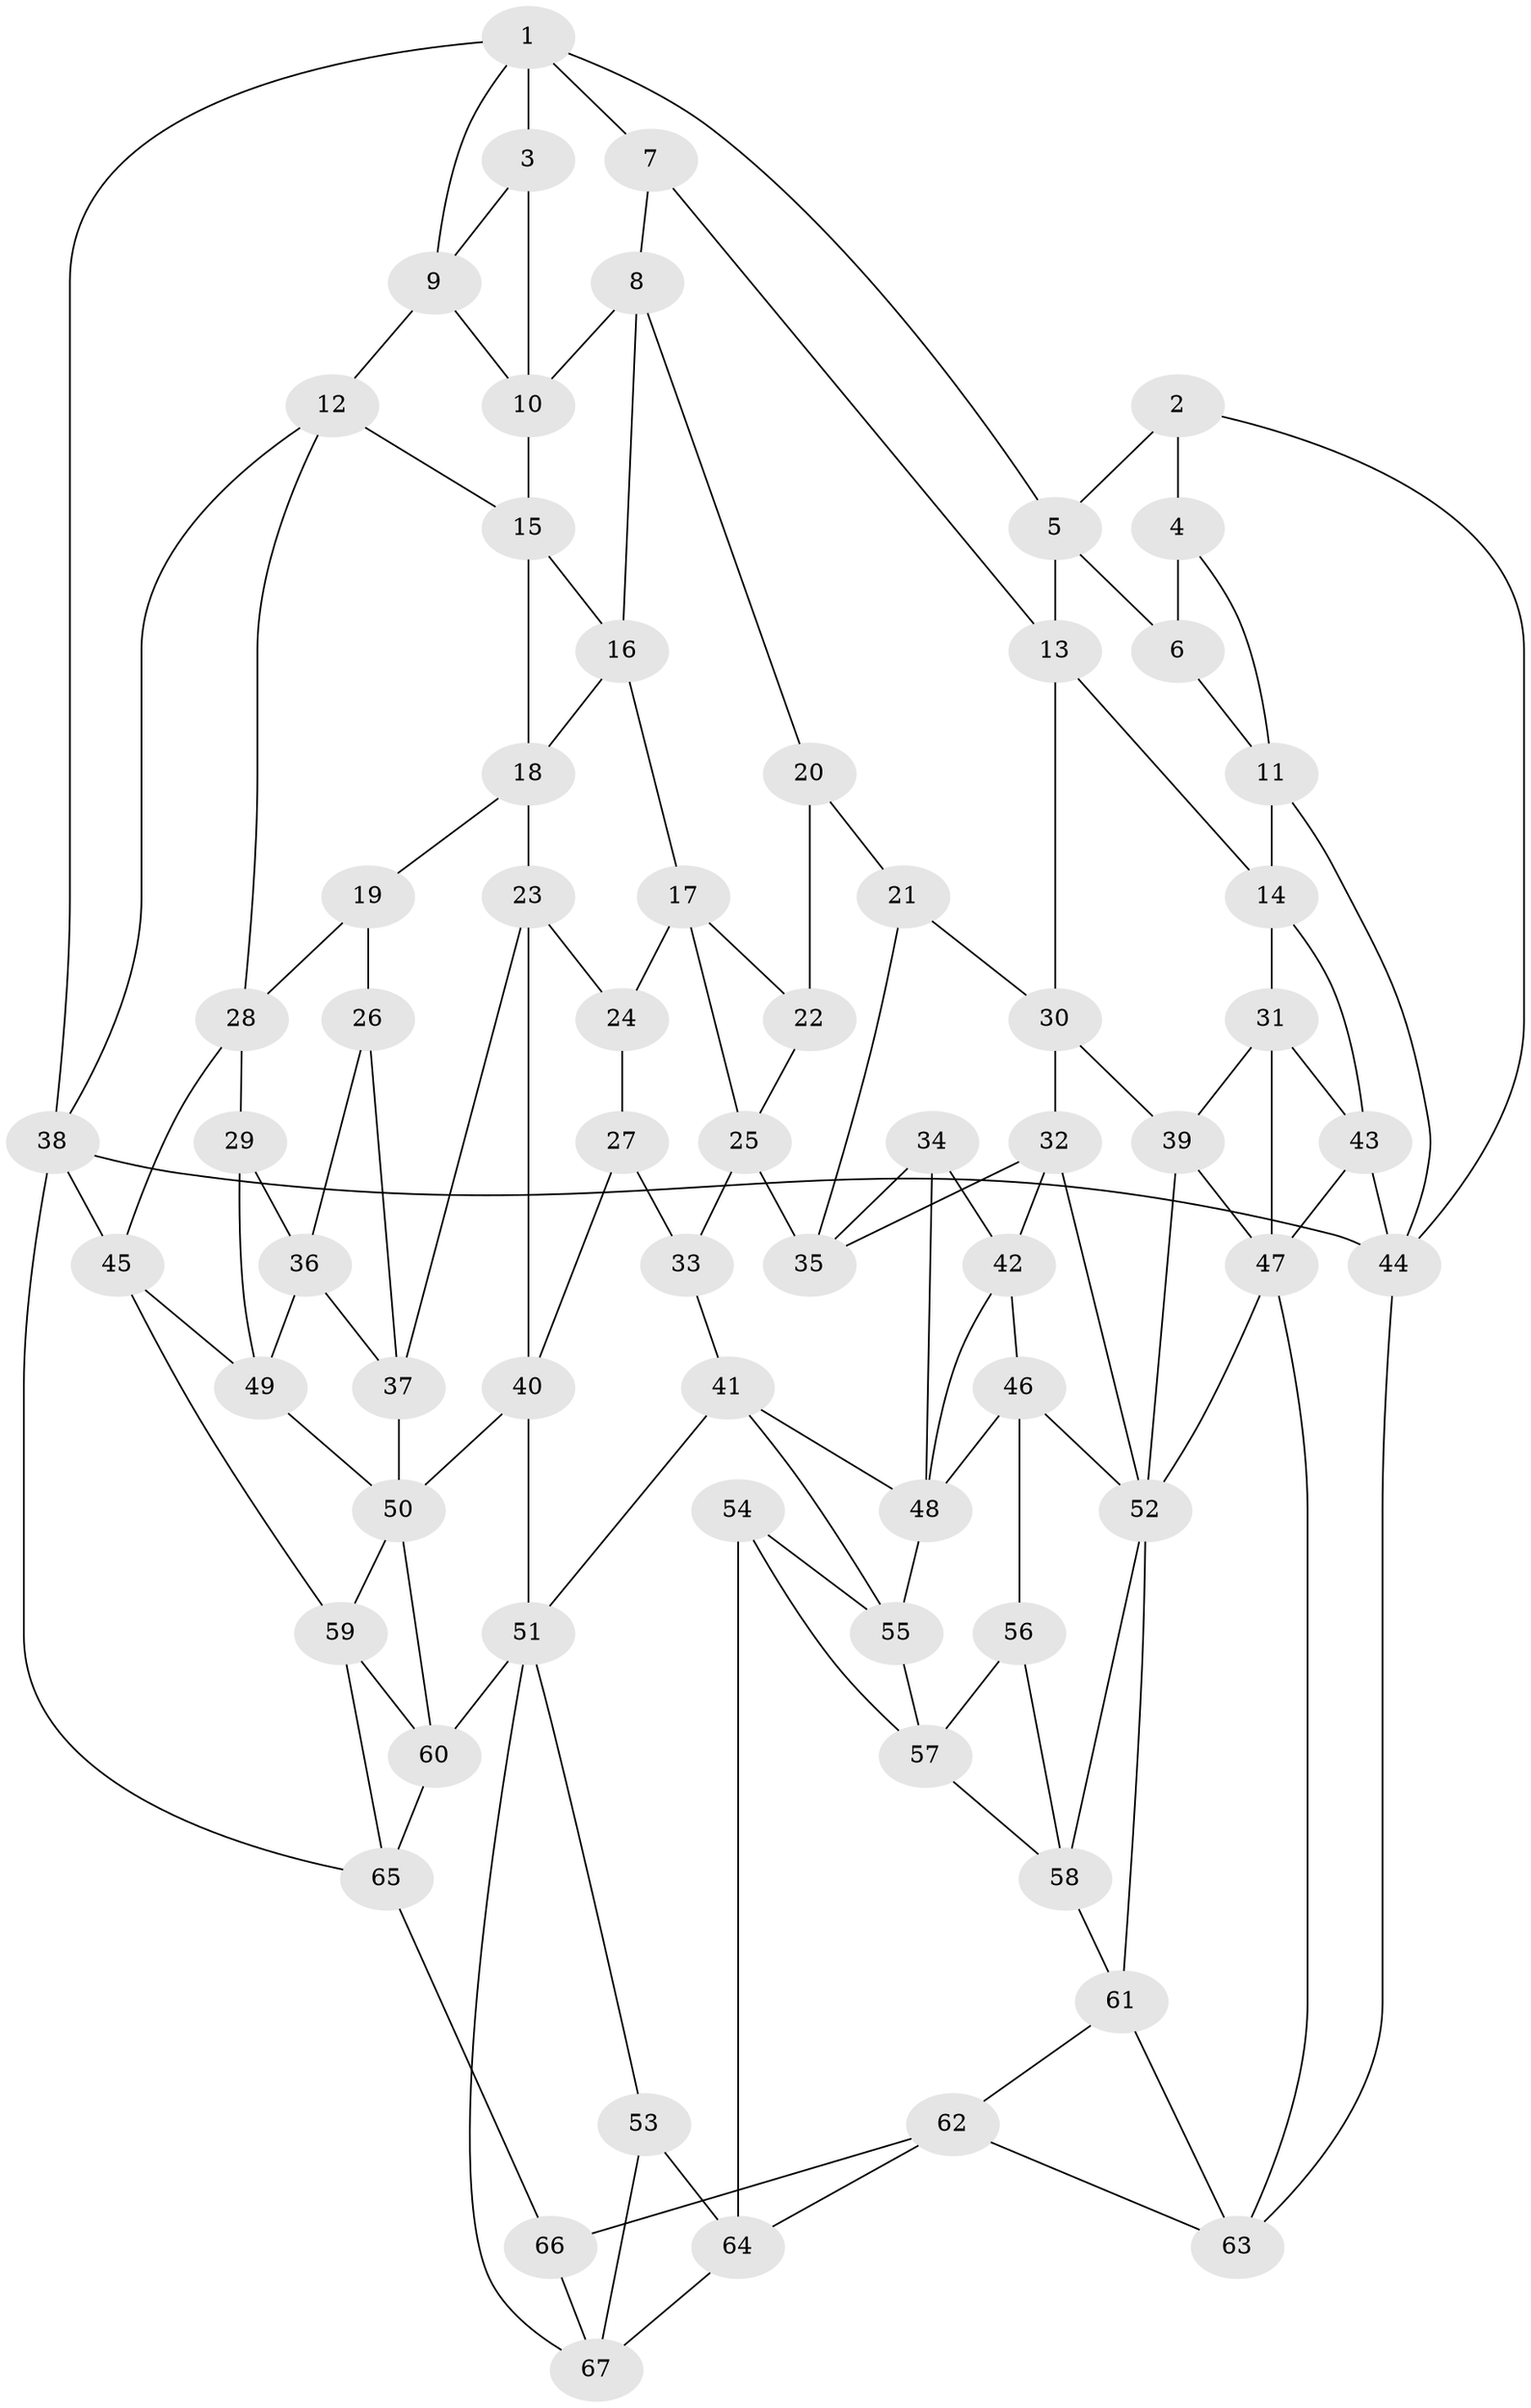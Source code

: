 // original degree distribution, {3: 0.014925373134328358, 4: 0.2462686567164179, 5: 0.5074626865671642, 6: 0.23134328358208955}
// Generated by graph-tools (version 1.1) at 2025/27/03/09/25 03:27:11]
// undirected, 67 vertices, 129 edges
graph export_dot {
graph [start="1"]
  node [color=gray90,style=filled];
  1;
  2;
  3;
  4;
  5;
  6;
  7;
  8;
  9;
  10;
  11;
  12;
  13;
  14;
  15;
  16;
  17;
  18;
  19;
  20;
  21;
  22;
  23;
  24;
  25;
  26;
  27;
  28;
  29;
  30;
  31;
  32;
  33;
  34;
  35;
  36;
  37;
  38;
  39;
  40;
  41;
  42;
  43;
  44;
  45;
  46;
  47;
  48;
  49;
  50;
  51;
  52;
  53;
  54;
  55;
  56;
  57;
  58;
  59;
  60;
  61;
  62;
  63;
  64;
  65;
  66;
  67;
  1 -- 3 [weight=1.0];
  1 -- 5 [weight=1.0];
  1 -- 7 [weight=1.0];
  1 -- 9 [weight=1.0];
  1 -- 38 [weight=1.0];
  2 -- 4 [weight=1.0];
  2 -- 5 [weight=1.0];
  2 -- 44 [weight=1.0];
  3 -- 9 [weight=1.0];
  3 -- 10 [weight=1.0];
  4 -- 6 [weight=2.0];
  4 -- 11 [weight=1.0];
  5 -- 6 [weight=1.0];
  5 -- 13 [weight=1.0];
  6 -- 11 [weight=1.0];
  7 -- 8 [weight=1.0];
  7 -- 13 [weight=1.0];
  8 -- 10 [weight=1.0];
  8 -- 16 [weight=1.0];
  8 -- 20 [weight=1.0];
  9 -- 10 [weight=1.0];
  9 -- 12 [weight=1.0];
  10 -- 15 [weight=1.0];
  11 -- 14 [weight=1.0];
  11 -- 44 [weight=1.0];
  12 -- 15 [weight=1.0];
  12 -- 28 [weight=1.0];
  12 -- 38 [weight=1.0];
  13 -- 14 [weight=1.0];
  13 -- 30 [weight=1.0];
  14 -- 31 [weight=1.0];
  14 -- 43 [weight=1.0];
  15 -- 16 [weight=1.0];
  15 -- 18 [weight=1.0];
  16 -- 17 [weight=1.0];
  16 -- 18 [weight=1.0];
  17 -- 22 [weight=1.0];
  17 -- 24 [weight=1.0];
  17 -- 25 [weight=1.0];
  18 -- 19 [weight=1.0];
  18 -- 23 [weight=1.0];
  19 -- 26 [weight=2.0];
  19 -- 28 [weight=1.0];
  20 -- 21 [weight=1.0];
  20 -- 22 [weight=2.0];
  21 -- 30 [weight=1.0];
  21 -- 35 [weight=1.0];
  22 -- 25 [weight=1.0];
  23 -- 24 [weight=1.0];
  23 -- 37 [weight=1.0];
  23 -- 40 [weight=1.0];
  24 -- 27 [weight=1.0];
  25 -- 33 [weight=1.0];
  25 -- 35 [weight=1.0];
  26 -- 36 [weight=1.0];
  26 -- 37 [weight=1.0];
  27 -- 33 [weight=2.0];
  27 -- 40 [weight=1.0];
  28 -- 29 [weight=1.0];
  28 -- 45 [weight=1.0];
  29 -- 36 [weight=1.0];
  29 -- 49 [weight=1.0];
  30 -- 32 [weight=1.0];
  30 -- 39 [weight=1.0];
  31 -- 39 [weight=1.0];
  31 -- 43 [weight=1.0];
  31 -- 47 [weight=1.0];
  32 -- 35 [weight=1.0];
  32 -- 42 [weight=1.0];
  32 -- 52 [weight=1.0];
  33 -- 41 [weight=1.0];
  34 -- 35 [weight=1.0];
  34 -- 42 [weight=1.0];
  34 -- 48 [weight=1.0];
  36 -- 37 [weight=1.0];
  36 -- 49 [weight=1.0];
  37 -- 50 [weight=1.0];
  38 -- 44 [weight=2.0];
  38 -- 45 [weight=1.0];
  38 -- 65 [weight=1.0];
  39 -- 47 [weight=1.0];
  39 -- 52 [weight=1.0];
  40 -- 50 [weight=1.0];
  40 -- 51 [weight=1.0];
  41 -- 48 [weight=1.0];
  41 -- 51 [weight=1.0];
  41 -- 55 [weight=1.0];
  42 -- 46 [weight=1.0];
  42 -- 48 [weight=1.0];
  43 -- 44 [weight=1.0];
  43 -- 47 [weight=1.0];
  44 -- 63 [weight=1.0];
  45 -- 49 [weight=1.0];
  45 -- 59 [weight=1.0];
  46 -- 48 [weight=1.0];
  46 -- 52 [weight=1.0];
  46 -- 56 [weight=1.0];
  47 -- 52 [weight=1.0];
  47 -- 63 [weight=1.0];
  48 -- 55 [weight=1.0];
  49 -- 50 [weight=1.0];
  50 -- 59 [weight=1.0];
  50 -- 60 [weight=1.0];
  51 -- 53 [weight=1.0];
  51 -- 60 [weight=1.0];
  51 -- 67 [weight=1.0];
  52 -- 58 [weight=1.0];
  52 -- 61 [weight=1.0];
  53 -- 64 [weight=1.0];
  53 -- 67 [weight=1.0];
  54 -- 55 [weight=1.0];
  54 -- 57 [weight=1.0];
  54 -- 64 [weight=1.0];
  55 -- 57 [weight=1.0];
  56 -- 57 [weight=1.0];
  56 -- 58 [weight=1.0];
  57 -- 58 [weight=1.0];
  58 -- 61 [weight=1.0];
  59 -- 60 [weight=1.0];
  59 -- 65 [weight=1.0];
  60 -- 65 [weight=1.0];
  61 -- 62 [weight=1.0];
  61 -- 63 [weight=1.0];
  62 -- 63 [weight=1.0];
  62 -- 64 [weight=1.0];
  62 -- 66 [weight=1.0];
  64 -- 67 [weight=1.0];
  65 -- 66 [weight=1.0];
  66 -- 67 [weight=1.0];
}
